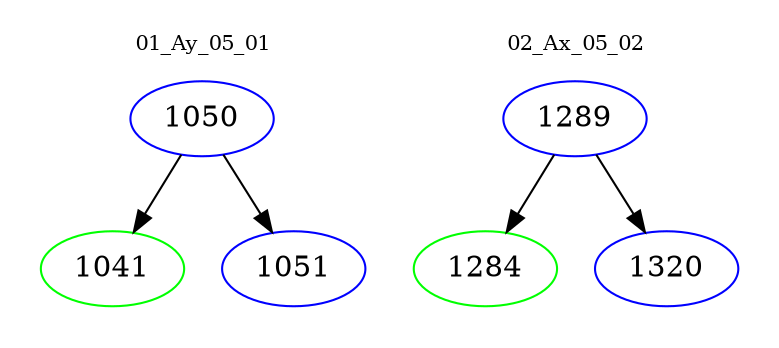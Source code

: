 digraph{
subgraph cluster_0 {
color = white
label = "01_Ay_05_01";
fontsize=10;
T0_1050 [label="1050", color="blue"]
T0_1050 -> T0_1041 [color="black"]
T0_1041 [label="1041", color="green"]
T0_1050 -> T0_1051 [color="black"]
T0_1051 [label="1051", color="blue"]
}
subgraph cluster_1 {
color = white
label = "02_Ax_05_02";
fontsize=10;
T1_1289 [label="1289", color="blue"]
T1_1289 -> T1_1284 [color="black"]
T1_1284 [label="1284", color="green"]
T1_1289 -> T1_1320 [color="black"]
T1_1320 [label="1320", color="blue"]
}
}
